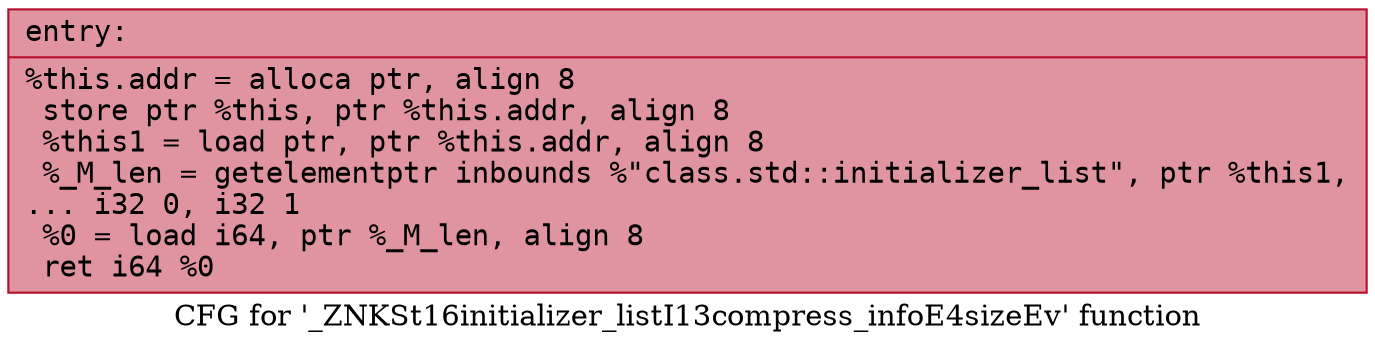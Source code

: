 digraph "CFG for '_ZNKSt16initializer_listI13compress_infoE4sizeEv' function" {
	label="CFG for '_ZNKSt16initializer_listI13compress_infoE4sizeEv' function";

	Node0x5651cd86ee10 [shape=record,color="#b70d28ff", style=filled, fillcolor="#b70d2870" fontname="Courier",label="{entry:\l|  %this.addr = alloca ptr, align 8\l  store ptr %this, ptr %this.addr, align 8\l  %this1 = load ptr, ptr %this.addr, align 8\l  %_M_len = getelementptr inbounds %\"class.std::initializer_list\", ptr %this1,\l... i32 0, i32 1\l  %0 = load i64, ptr %_M_len, align 8\l  ret i64 %0\l}"];
}
